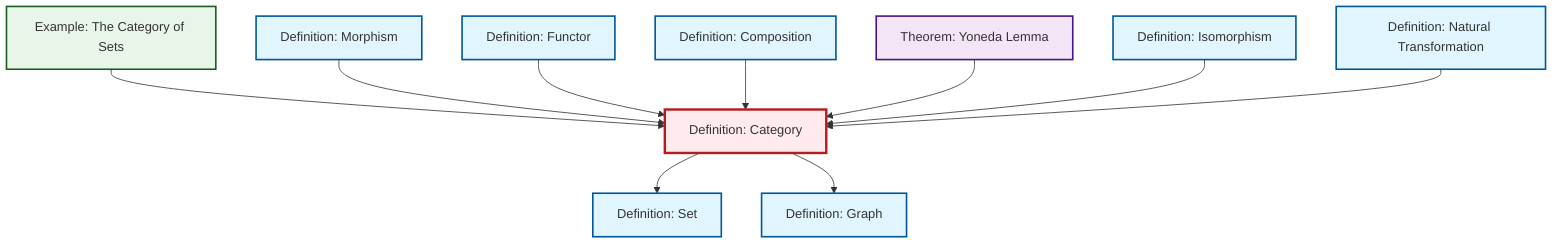 graph TD
    classDef definition fill:#e1f5fe,stroke:#01579b,stroke-width:2px
    classDef theorem fill:#f3e5f5,stroke:#4a148c,stroke-width:2px
    classDef axiom fill:#fff3e0,stroke:#e65100,stroke-width:2px
    classDef example fill:#e8f5e9,stroke:#1b5e20,stroke-width:2px
    classDef current fill:#ffebee,stroke:#b71c1c,stroke-width:3px
    ex-set-category["Example: The Category of Sets"]:::example
    def-graph["Definition: Graph"]:::definition
    def-functor["Definition: Functor"]:::definition
    def-category["Definition: Category"]:::definition
    def-composition["Definition: Composition"]:::definition
    thm-yoneda["Theorem: Yoneda Lemma"]:::theorem
    def-natural-transformation["Definition: Natural Transformation"]:::definition
    def-morphism["Definition: Morphism"]:::definition
    def-isomorphism["Definition: Isomorphism"]:::definition
    def-set["Definition: Set"]:::definition
    def-category --> def-set
    ex-set-category --> def-category
    def-morphism --> def-category
    def-functor --> def-category
    def-composition --> def-category
    thm-yoneda --> def-category
    def-category --> def-graph
    def-isomorphism --> def-category
    def-natural-transformation --> def-category
    class def-category current